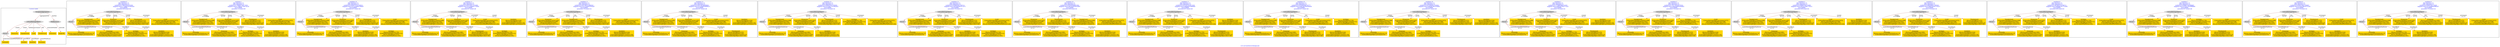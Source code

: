 digraph n0 {
fontcolor="blue"
remincross="true"
label="s13-s-art-institute-of-chicago.xml"
subgraph cluster_0 {
label="1-correct model"
n2[style="filled",color="white",fillcolor="lightgray",label="CulturalHeritageObject1"];
n3[style="filled",color="white",fillcolor="lightgray",label="Person1"];
n4[shape="plaintext",style="filled",fillcolor="gold",label="Dimensions"];
n5[shape="plaintext",style="filled",fillcolor="gold",label="Typeofartwork"];
n6[shape="plaintext",style="filled",fillcolor="gold",label="Credit"];
n7[shape="plaintext",style="filled",fillcolor="gold",label="Titleofartwork"];
n8[shape="plaintext",style="filled",fillcolor="gold",label="Accessionid"];
n9[shape="plaintext",style="filled",fillcolor="gold",label="Nationality"];
n10[shape="plaintext",style="filled",fillcolor="gold",label="birthDate"];
n11[shape="plaintext",style="filled",fillcolor="gold",label="deathDate"];
n12[shape="plaintext",style="filled",fillcolor="gold",label="Artistname"];
n13[style="filled",color="white",fillcolor="lightgray",label="EuropeanaAggregation1"];
n14[style="filled",color="white",fillcolor="lightgray",label="WebResource1"];
n15[shape="plaintext",style="filled",fillcolor="gold",label="ImageURL"];
}
subgraph cluster_1 {
label="candidate 0\nlink coherence:1.0\nnode coherence:1.0\nconfidence:0.766424359101636\nmapping score:0.7138081197005454\ncost:8.99999\n-precision:0.89-recall:0.62"
n17[style="filled",color="white",fillcolor="lightgray",label="CulturalHeritageObject1"];
n18[style="filled",color="white",fillcolor="lightgray",label="Person1"];
n19[shape="plaintext",style="filled",fillcolor="gold",label="Nationality\n[Person,countryAssociatedWithThePerson,1.0]\n[CulturalHeritageObject,provenance,0.0]"];
n20[shape="plaintext",style="filled",fillcolor="gold",label="Typeofartwork\n[CulturalHeritageObject,medium,0.998]\n[Person,nameOfThePerson,0.001]\n[CulturalHeritageObject,title,0.001]\n[CulturalHeritageObject,created,0.0]"];
n21[shape="plaintext",style="filled",fillcolor="gold",label="Dimensions\n[CulturalHeritageObject,extent,0.897]\n[Person,nameOfThePerson,0.099]\n[Person,dateOfDeath,0.003]\n[CulturalHeritageObject,title,0.001]"];
n22[shape="plaintext",style="filled",fillcolor="gold",label="Artistname\n[Person,nameOfThePerson,0.982]\n[CulturalHeritageObject,title,0.011]\n[CulturalHeritageObject,provenance,0.005]\n[CulturalHeritageObject,medium,0.002]"];
n23[shape="plaintext",style="filled",fillcolor="gold",label="birthDate\n[Person,dateOfBirth,0.795]\n[CulturalHeritageObject,created,0.131]\n[Person,dateOfDeath,0.072]\n[Person,nameOfThePerson,0.001]"];
n24[shape="plaintext",style="filled",fillcolor="gold",label="Titleofartwork\n[Person,dateOfBirth,0.372]\n[Person,dateOfDeath,0.292]\n[CulturalHeritageObject,created,0.23]\n[CulturalHeritageObject,title,0.106]"];
n25[shape="plaintext",style="filled",fillcolor="gold",label="Credit\n[CulturalHeritageObject,provenance,0.675]\n[Person,nameOfThePerson,0.298]\n[CulturalHeritageObject,title,0.021]\n[Person,countryAssociatedWithThePerson,0.006]"];
n26[shape="plaintext",style="filled",fillcolor="gold",label="deathDate\n[Person,dateOfDeath,0.554]\n[Person,dateOfBirth,0.302]\n[CulturalHeritageObject,created,0.144]\n[CulturalHeritageObject,provenance,0.0]"];
}
subgraph cluster_2 {
label="candidate 1\nlink coherence:1.0\nnode coherence:1.0\nconfidence:0.7508947246172655\nmapping score:0.7086315748724218\ncost:8.99999\n-precision:1.0-recall:0.69"
n28[style="filled",color="white",fillcolor="lightgray",label="CulturalHeritageObject1"];
n29[style="filled",color="white",fillcolor="lightgray",label="Person1"];
n30[shape="plaintext",style="filled",fillcolor="gold",label="Nationality\n[Person,countryAssociatedWithThePerson,1.0]\n[CulturalHeritageObject,provenance,0.0]"];
n31[shape="plaintext",style="filled",fillcolor="gold",label="Typeofartwork\n[CulturalHeritageObject,medium,0.998]\n[Person,nameOfThePerson,0.001]\n[CulturalHeritageObject,title,0.001]\n[CulturalHeritageObject,created,0.0]"];
n32[shape="plaintext",style="filled",fillcolor="gold",label="Dimensions\n[CulturalHeritageObject,extent,0.897]\n[Person,nameOfThePerson,0.099]\n[Person,dateOfDeath,0.003]\n[CulturalHeritageObject,title,0.001]"];
n33[shape="plaintext",style="filled",fillcolor="gold",label="Artistname\n[Person,nameOfThePerson,0.982]\n[CulturalHeritageObject,title,0.011]\n[CulturalHeritageObject,provenance,0.005]\n[CulturalHeritageObject,medium,0.002]"];
n34[shape="plaintext",style="filled",fillcolor="gold",label="birthDate\n[Person,dateOfBirth,0.795]\n[CulturalHeritageObject,created,0.131]\n[Person,dateOfDeath,0.072]\n[Person,nameOfThePerson,0.001]"];
n35[shape="plaintext",style="filled",fillcolor="gold",label="Titleofartwork\n[Person,dateOfBirth,0.372]\n[Person,dateOfDeath,0.292]\n[CulturalHeritageObject,created,0.23]\n[CulturalHeritageObject,title,0.106]"];
n36[shape="plaintext",style="filled",fillcolor="gold",label="Credit\n[CulturalHeritageObject,provenance,0.675]\n[Person,nameOfThePerson,0.298]\n[CulturalHeritageObject,title,0.021]\n[Person,countryAssociatedWithThePerson,0.006]"];
n37[shape="plaintext",style="filled",fillcolor="gold",label="deathDate\n[Person,dateOfDeath,0.554]\n[Person,dateOfBirth,0.302]\n[CulturalHeritageObject,created,0.144]\n[CulturalHeritageObject,provenance,0.0]"];
}
subgraph cluster_3 {
label="candidate 10\nlink coherence:1.0\nnode coherence:1.0\nconfidence:0.6444752202183819\nmapping score:0.6731584067394607\ncost:8.99999\n-precision:0.67-recall:0.46"
n39[style="filled",color="white",fillcolor="lightgray",label="CulturalHeritageObject1"];
n40[style="filled",color="white",fillcolor="lightgray",label="Person1"];
n41[shape="plaintext",style="filled",fillcolor="gold",label="Nationality\n[Person,countryAssociatedWithThePerson,1.0]\n[CulturalHeritageObject,provenance,0.0]"];
n42[shape="plaintext",style="filled",fillcolor="gold",label="Typeofartwork\n[CulturalHeritageObject,medium,0.998]\n[Person,nameOfThePerson,0.001]\n[CulturalHeritageObject,title,0.001]\n[CulturalHeritageObject,created,0.0]"];
n43[shape="plaintext",style="filled",fillcolor="gold",label="Dimensions\n[CulturalHeritageObject,extent,0.897]\n[Person,nameOfThePerson,0.099]\n[Person,dateOfDeath,0.003]\n[CulturalHeritageObject,title,0.001]"];
n44[shape="plaintext",style="filled",fillcolor="gold",label="Artistname\n[Person,nameOfThePerson,0.982]\n[CulturalHeritageObject,title,0.011]\n[CulturalHeritageObject,provenance,0.005]\n[CulturalHeritageObject,medium,0.002]"];
n45[shape="plaintext",style="filled",fillcolor="gold",label="deathDate\n[Person,dateOfDeath,0.554]\n[Person,dateOfBirth,0.302]\n[CulturalHeritageObject,created,0.144]\n[CulturalHeritageObject,provenance,0.0]"];
n46[shape="plaintext",style="filled",fillcolor="gold",label="Titleofartwork\n[Person,dateOfBirth,0.372]\n[Person,dateOfDeath,0.292]\n[CulturalHeritageObject,created,0.23]\n[CulturalHeritageObject,title,0.106]"];
n47[shape="plaintext",style="filled",fillcolor="gold",label="Credit\n[CulturalHeritageObject,provenance,0.675]\n[Person,nameOfThePerson,0.298]\n[CulturalHeritageObject,title,0.021]\n[Person,countryAssociatedWithThePerson,0.006]"];
n48[shape="plaintext",style="filled",fillcolor="gold",label="birthDate\n[Person,dateOfBirth,0.795]\n[CulturalHeritageObject,created,0.131]\n[Person,dateOfDeath,0.072]\n[Person,nameOfThePerson,0.001]"];
}
subgraph cluster_4 {
label="candidate 11\nlink coherence:1.0\nnode coherence:1.0\nconfidence:0.6425240173155685\nmapping score:0.6725080057718561\ncost:8.99999\n-precision:0.67-recall:0.46"
n50[style="filled",color="white",fillcolor="lightgray",label="CulturalHeritageObject1"];
n51[style="filled",color="white",fillcolor="lightgray",label="Person1"];
n52[shape="plaintext",style="filled",fillcolor="gold",label="Nationality\n[Person,countryAssociatedWithThePerson,1.0]\n[CulturalHeritageObject,provenance,0.0]"];
n53[shape="plaintext",style="filled",fillcolor="gold",label="Typeofartwork\n[CulturalHeritageObject,medium,0.998]\n[Person,nameOfThePerson,0.001]\n[CulturalHeritageObject,title,0.001]\n[CulturalHeritageObject,created,0.0]"];
n54[shape="plaintext",style="filled",fillcolor="gold",label="Dimensions\n[CulturalHeritageObject,extent,0.897]\n[Person,nameOfThePerson,0.099]\n[Person,dateOfDeath,0.003]\n[CulturalHeritageObject,title,0.001]"];
n55[shape="plaintext",style="filled",fillcolor="gold",label="Artistname\n[Person,nameOfThePerson,0.982]\n[CulturalHeritageObject,title,0.011]\n[CulturalHeritageObject,provenance,0.005]\n[CulturalHeritageObject,medium,0.002]"];
n56[shape="plaintext",style="filled",fillcolor="gold",label="Titleofartwork\n[Person,dateOfBirth,0.372]\n[Person,dateOfDeath,0.292]\n[CulturalHeritageObject,created,0.23]\n[CulturalHeritageObject,title,0.106]"];
n57[shape="plaintext",style="filled",fillcolor="gold",label="Credit\n[CulturalHeritageObject,provenance,0.675]\n[Person,nameOfThePerson,0.298]\n[CulturalHeritageObject,title,0.021]\n[Person,countryAssociatedWithThePerson,0.006]"];
n58[shape="plaintext",style="filled",fillcolor="gold",label="deathDate\n[Person,dateOfDeath,0.554]\n[Person,dateOfBirth,0.302]\n[CulturalHeritageObject,created,0.144]\n[CulturalHeritageObject,provenance,0.0]"];
n59[shape="plaintext",style="filled",fillcolor="gold",label="birthDate\n[Person,dateOfBirth,0.795]\n[CulturalHeritageObject,created,0.131]\n[Person,dateOfDeath,0.072]\n[Person,nameOfThePerson,0.001]"];
}
subgraph cluster_5 {
label="candidate 12\nlink coherence:1.0\nnode coherence:1.0\nconfidence:0.6417681523800342\nmapping score:0.6722560507933447\ncost:8.99999\n-precision:0.78-recall:0.54"
n61[style="filled",color="white",fillcolor="lightgray",label="CulturalHeritageObject1"];
n62[style="filled",color="white",fillcolor="lightgray",label="Person1"];
n63[shape="plaintext",style="filled",fillcolor="gold",label="Nationality\n[Person,countryAssociatedWithThePerson,1.0]\n[CulturalHeritageObject,provenance,0.0]"];
n64[shape="plaintext",style="filled",fillcolor="gold",label="Dimensions\n[CulturalHeritageObject,extent,0.897]\n[Person,nameOfThePerson,0.099]\n[Person,dateOfDeath,0.003]\n[CulturalHeritageObject,title,0.001]"];
n65[shape="plaintext",style="filled",fillcolor="gold",label="Artistname\n[Person,nameOfThePerson,0.982]\n[CulturalHeritageObject,title,0.011]\n[CulturalHeritageObject,provenance,0.005]\n[CulturalHeritageObject,medium,0.002]"];
n66[shape="plaintext",style="filled",fillcolor="gold",label="birthDate\n[Person,dateOfBirth,0.795]\n[CulturalHeritageObject,created,0.131]\n[Person,dateOfDeath,0.072]\n[Person,nameOfThePerson,0.001]"];
n67[shape="plaintext",style="filled",fillcolor="gold",label="Typeofartwork\n[CulturalHeritageObject,medium,0.998]\n[Person,nameOfThePerson,0.001]\n[CulturalHeritageObject,title,0.001]\n[CulturalHeritageObject,created,0.0]"];
n68[shape="plaintext",style="filled",fillcolor="gold",label="Titleofartwork\n[Person,dateOfBirth,0.372]\n[Person,dateOfDeath,0.292]\n[CulturalHeritageObject,created,0.23]\n[CulturalHeritageObject,title,0.106]"];
n69[shape="plaintext",style="filled",fillcolor="gold",label="Credit\n[CulturalHeritageObject,provenance,0.675]\n[Person,nameOfThePerson,0.298]\n[CulturalHeritageObject,title,0.021]\n[Person,countryAssociatedWithThePerson,0.006]"];
n70[shape="plaintext",style="filled",fillcolor="gold",label="deathDate\n[Person,dateOfDeath,0.554]\n[Person,dateOfBirth,0.302]\n[CulturalHeritageObject,created,0.144]\n[CulturalHeritageObject,provenance,0.0]"];
}
subgraph cluster_6 {
label="candidate 13\nlink coherence:1.0\nnode coherence:1.0\nconfidence:0.641146788469858\nmapping score:0.6720489294899527\ncost:8.99999\n-precision:0.67-recall:0.46"
n72[style="filled",color="white",fillcolor="lightgray",label="CulturalHeritageObject1"];
n73[style="filled",color="white",fillcolor="lightgray",label="Person1"];
n74[shape="plaintext",style="filled",fillcolor="gold",label="Nationality\n[Person,countryAssociatedWithThePerson,1.0]\n[CulturalHeritageObject,provenance,0.0]"];
n75[shape="plaintext",style="filled",fillcolor="gold",label="Typeofartwork\n[CulturalHeritageObject,medium,0.998]\n[Person,nameOfThePerson,0.001]\n[CulturalHeritageObject,title,0.001]\n[CulturalHeritageObject,created,0.0]"];
n76[shape="plaintext",style="filled",fillcolor="gold",label="Dimensions\n[CulturalHeritageObject,extent,0.897]\n[Person,nameOfThePerson,0.099]\n[Person,dateOfDeath,0.003]\n[CulturalHeritageObject,title,0.001]"];
n77[shape="plaintext",style="filled",fillcolor="gold",label="Artistname\n[Person,nameOfThePerson,0.982]\n[CulturalHeritageObject,title,0.011]\n[CulturalHeritageObject,provenance,0.005]\n[CulturalHeritageObject,medium,0.002]"];
n78[shape="plaintext",style="filled",fillcolor="gold",label="birthDate\n[Person,dateOfBirth,0.795]\n[CulturalHeritageObject,created,0.131]\n[Person,dateOfDeath,0.072]\n[Person,nameOfThePerson,0.001]"];
n79[shape="plaintext",style="filled",fillcolor="gold",label="Credit\n[CulturalHeritageObject,provenance,0.675]\n[Person,nameOfThePerson,0.298]\n[CulturalHeritageObject,title,0.021]\n[Person,countryAssociatedWithThePerson,0.006]"];
n80[shape="plaintext",style="filled",fillcolor="gold",label="deathDate\n[Person,dateOfDeath,0.554]\n[Person,dateOfBirth,0.302]\n[CulturalHeritageObject,created,0.144]\n[CulturalHeritageObject,provenance,0.0]"];
n81[shape="plaintext",style="filled",fillcolor="gold",label="Titleofartwork\n[Person,dateOfBirth,0.372]\n[Person,dateOfDeath,0.292]\n[CulturalHeritageObject,created,0.23]\n[CulturalHeritageObject,title,0.106]"];
}
subgraph cluster_7 {
label="candidate 14\nlink coherence:1.0\nnode coherence:1.0\nconfidence:0.6363432421530959\nmapping score:0.6704477473843653\ncost:8.99999\n-precision:0.78-recall:0.54"
n83[style="filled",color="white",fillcolor="lightgray",label="CulturalHeritageObject1"];
n84[style="filled",color="white",fillcolor="lightgray",label="Person1"];
n85[shape="plaintext",style="filled",fillcolor="gold",label="Nationality\n[Person,countryAssociatedWithThePerson,1.0]\n[CulturalHeritageObject,provenance,0.0]"];
n86[shape="plaintext",style="filled",fillcolor="gold",label="Typeofartwork\n[CulturalHeritageObject,medium,0.998]\n[Person,nameOfThePerson,0.001]\n[CulturalHeritageObject,title,0.001]\n[CulturalHeritageObject,created,0.0]"];
n87[shape="plaintext",style="filled",fillcolor="gold",label="Dimensions\n[CulturalHeritageObject,extent,0.897]\n[Person,nameOfThePerson,0.099]\n[Person,dateOfDeath,0.003]\n[CulturalHeritageObject,title,0.001]"];
n88[shape="plaintext",style="filled",fillcolor="gold",label="Artistname\n[Person,nameOfThePerson,0.982]\n[CulturalHeritageObject,title,0.011]\n[CulturalHeritageObject,provenance,0.005]\n[CulturalHeritageObject,medium,0.002]"];
n89[shape="plaintext",style="filled",fillcolor="gold",label="deathDate\n[Person,dateOfDeath,0.554]\n[Person,dateOfBirth,0.302]\n[CulturalHeritageObject,created,0.144]\n[CulturalHeritageObject,provenance,0.0]"];
n90[shape="plaintext",style="filled",fillcolor="gold",label="Titleofartwork\n[Person,dateOfBirth,0.372]\n[Person,dateOfDeath,0.292]\n[CulturalHeritageObject,created,0.23]\n[CulturalHeritageObject,title,0.106]"];
n91[shape="plaintext",style="filled",fillcolor="gold",label="birthDate\n[Person,dateOfBirth,0.795]\n[CulturalHeritageObject,created,0.131]\n[Person,dateOfDeath,0.072]\n[Person,nameOfThePerson,0.001]"];
n92[shape="plaintext",style="filled",fillcolor="gold",label="Credit\n[CulturalHeritageObject,provenance,0.675]\n[Person,nameOfThePerson,0.298]\n[CulturalHeritageObject,title,0.021]\n[Person,countryAssociatedWithThePerson,0.006]"];
}
subgraph cluster_8 {
label="candidate 15\nlink coherence:1.0\nnode coherence:1.0\nconfidence:0.6289455857340114\nmapping score:0.6679818619113371\ncost:8.99999\n-precision:0.78-recall:0.54"
n94[style="filled",color="white",fillcolor="lightgray",label="CulturalHeritageObject1"];
n95[style="filled",color="white",fillcolor="lightgray",label="Person1"];
n96[shape="plaintext",style="filled",fillcolor="gold",label="Nationality\n[Person,countryAssociatedWithThePerson,1.0]\n[CulturalHeritageObject,provenance,0.0]"];
n97[shape="plaintext",style="filled",fillcolor="gold",label="Typeofartwork\n[CulturalHeritageObject,medium,0.998]\n[Person,nameOfThePerson,0.001]\n[CulturalHeritageObject,title,0.001]\n[CulturalHeritageObject,created,0.0]"];
n98[shape="plaintext",style="filled",fillcolor="gold",label="Dimensions\n[CulturalHeritageObject,extent,0.897]\n[Person,nameOfThePerson,0.099]\n[Person,dateOfDeath,0.003]\n[CulturalHeritageObject,title,0.001]"];
n99[shape="plaintext",style="filled",fillcolor="gold",label="Artistname\n[Person,nameOfThePerson,0.982]\n[CulturalHeritageObject,title,0.011]\n[CulturalHeritageObject,provenance,0.005]\n[CulturalHeritageObject,medium,0.002]"];
n100[shape="plaintext",style="filled",fillcolor="gold",label="deathDate\n[Person,dateOfDeath,0.554]\n[Person,dateOfBirth,0.302]\n[CulturalHeritageObject,created,0.144]\n[CulturalHeritageObject,provenance,0.0]"];
n101[shape="plaintext",style="filled",fillcolor="gold",label="Titleofartwork\n[Person,dateOfBirth,0.372]\n[Person,dateOfDeath,0.292]\n[CulturalHeritageObject,created,0.23]\n[CulturalHeritageObject,title,0.106]"];
n102[shape="plaintext",style="filled",fillcolor="gold",label="Credit\n[CulturalHeritageObject,provenance,0.675]\n[Person,nameOfThePerson,0.298]\n[CulturalHeritageObject,title,0.021]\n[Person,countryAssociatedWithThePerson,0.006]"];
n103[shape="plaintext",style="filled",fillcolor="gold",label="birthDate\n[Person,dateOfBirth,0.795]\n[CulturalHeritageObject,created,0.131]\n[Person,dateOfDeath,0.072]\n[Person,nameOfThePerson,0.001]"];
}
subgraph cluster_9 {
label="candidate 16\nlink coherence:1.0\nnode coherence:1.0\nconfidence:0.6261633069652991\nmapping score:0.6670544356550997\ncost:8.99999\n-precision:0.89-recall:0.62"
n105[style="filled",color="white",fillcolor="lightgray",label="CulturalHeritageObject1"];
n106[style="filled",color="white",fillcolor="lightgray",label="Person1"];
n107[shape="plaintext",style="filled",fillcolor="gold",label="Nationality\n[Person,countryAssociatedWithThePerson,1.0]\n[CulturalHeritageObject,provenance,0.0]"];
n108[shape="plaintext",style="filled",fillcolor="gold",label="Dimensions\n[CulturalHeritageObject,extent,0.897]\n[Person,nameOfThePerson,0.099]\n[Person,dateOfDeath,0.003]\n[CulturalHeritageObject,title,0.001]"];
n109[shape="plaintext",style="filled",fillcolor="gold",label="Artistname\n[Person,nameOfThePerson,0.982]\n[CulturalHeritageObject,title,0.011]\n[CulturalHeritageObject,provenance,0.005]\n[CulturalHeritageObject,medium,0.002]"];
n110[shape="plaintext",style="filled",fillcolor="gold",label="birthDate\n[Person,dateOfBirth,0.795]\n[CulturalHeritageObject,created,0.131]\n[Person,dateOfDeath,0.072]\n[Person,nameOfThePerson,0.001]"];
n111[shape="plaintext",style="filled",fillcolor="gold",label="Titleofartwork\n[Person,dateOfBirth,0.372]\n[Person,dateOfDeath,0.292]\n[CulturalHeritageObject,created,0.23]\n[CulturalHeritageObject,title,0.106]"];
n112[shape="plaintext",style="filled",fillcolor="gold",label="Typeofartwork\n[CulturalHeritageObject,medium,0.998]\n[Person,nameOfThePerson,0.001]\n[CulturalHeritageObject,title,0.001]\n[CulturalHeritageObject,created,0.0]"];
n113[shape="plaintext",style="filled",fillcolor="gold",label="Credit\n[CulturalHeritageObject,provenance,0.675]\n[Person,nameOfThePerson,0.298]\n[CulturalHeritageObject,title,0.021]\n[Person,countryAssociatedWithThePerson,0.006]"];
n114[shape="plaintext",style="filled",fillcolor="gold",label="deathDate\n[Person,dateOfDeath,0.554]\n[Person,dateOfBirth,0.302]\n[CulturalHeritageObject,created,0.144]\n[CulturalHeritageObject,provenance,0.0]"];
}
subgraph cluster_10 {
label="candidate 17\nlink coherence:1.0\nnode coherence:1.0\nconfidence:0.6231927610072429\nmapping score:0.666064253669081\ncost:8.99999\n-precision:0.67-recall:0.46"
n116[style="filled",color="white",fillcolor="lightgray",label="CulturalHeritageObject1"];
n117[style="filled",color="white",fillcolor="lightgray",label="Person1"];
n118[shape="plaintext",style="filled",fillcolor="gold",label="Nationality\n[Person,countryAssociatedWithThePerson,1.0]\n[CulturalHeritageObject,provenance,0.0]"];
n119[shape="plaintext",style="filled",fillcolor="gold",label="Typeofartwork\n[CulturalHeritageObject,medium,0.998]\n[Person,nameOfThePerson,0.001]\n[CulturalHeritageObject,title,0.001]\n[CulturalHeritageObject,created,0.0]"];
n120[shape="plaintext",style="filled",fillcolor="gold",label="Dimensions\n[CulturalHeritageObject,extent,0.897]\n[Person,nameOfThePerson,0.099]\n[Person,dateOfDeath,0.003]\n[CulturalHeritageObject,title,0.001]"];
n121[shape="plaintext",style="filled",fillcolor="gold",label="Artistname\n[Person,nameOfThePerson,0.982]\n[CulturalHeritageObject,title,0.011]\n[CulturalHeritageObject,provenance,0.005]\n[CulturalHeritageObject,medium,0.002]"];
n122[shape="plaintext",style="filled",fillcolor="gold",label="birthDate\n[Person,dateOfBirth,0.795]\n[CulturalHeritageObject,created,0.131]\n[Person,dateOfDeath,0.072]\n[Person,nameOfThePerson,0.001]"];
n123[shape="plaintext",style="filled",fillcolor="gold",label="Credit\n[CulturalHeritageObject,provenance,0.675]\n[Person,nameOfThePerson,0.298]\n[CulturalHeritageObject,title,0.021]\n[Person,countryAssociatedWithThePerson,0.006]"];
n124[shape="plaintext",style="filled",fillcolor="gold",label="deathDate\n[Person,dateOfDeath,0.554]\n[Person,dateOfBirth,0.302]\n[CulturalHeritageObject,created,0.144]\n[CulturalHeritageObject,provenance,0.0]"];
n125[shape="plaintext",style="filled",fillcolor="gold",label="Titleofartwork\n[Person,dateOfBirth,0.372]\n[Person,dateOfDeath,0.292]\n[CulturalHeritageObject,created,0.23]\n[CulturalHeritageObject,title,0.106]"];
}
subgraph cluster_11 {
label="candidate 18\nlink coherence:1.0\nnode coherence:1.0\nconfidence:0.6193405080754777\nmapping score:0.6647801693584926\ncost:8.99999\n-precision:0.67-recall:0.46"
n127[style="filled",color="white",fillcolor="lightgray",label="CulturalHeritageObject1"];
n128[style="filled",color="white",fillcolor="lightgray",label="Person1"];
n129[shape="plaintext",style="filled",fillcolor="gold",label="Nationality\n[Person,countryAssociatedWithThePerson,1.0]\n[CulturalHeritageObject,provenance,0.0]"];
n130[shape="plaintext",style="filled",fillcolor="gold",label="Typeofartwork\n[CulturalHeritageObject,medium,0.998]\n[Person,nameOfThePerson,0.001]\n[CulturalHeritageObject,title,0.001]\n[CulturalHeritageObject,created,0.0]"];
n131[shape="plaintext",style="filled",fillcolor="gold",label="Dimensions\n[CulturalHeritageObject,extent,0.897]\n[Person,nameOfThePerson,0.099]\n[Person,dateOfDeath,0.003]\n[CulturalHeritageObject,title,0.001]"];
n132[shape="plaintext",style="filled",fillcolor="gold",label="Artistname\n[Person,nameOfThePerson,0.982]\n[CulturalHeritageObject,title,0.011]\n[CulturalHeritageObject,provenance,0.005]\n[CulturalHeritageObject,medium,0.002]"];
n133[shape="plaintext",style="filled",fillcolor="gold",label="Titleofartwork\n[Person,dateOfBirth,0.372]\n[Person,dateOfDeath,0.292]\n[CulturalHeritageObject,created,0.23]\n[CulturalHeritageObject,title,0.106]"];
n134[shape="plaintext",style="filled",fillcolor="gold",label="Credit\n[CulturalHeritageObject,provenance,0.675]\n[Person,nameOfThePerson,0.298]\n[CulturalHeritageObject,title,0.021]\n[Person,countryAssociatedWithThePerson,0.006]"];
n135[shape="plaintext",style="filled",fillcolor="gold",label="birthDate\n[Person,dateOfBirth,0.795]\n[CulturalHeritageObject,created,0.131]\n[Person,dateOfDeath,0.072]\n[Person,nameOfThePerson,0.001]"];
n136[shape="plaintext",style="filled",fillcolor="gold",label="deathDate\n[Person,dateOfDeath,0.554]\n[Person,dateOfBirth,0.302]\n[CulturalHeritageObject,created,0.144]\n[CulturalHeritageObject,provenance,0.0]"];
}
subgraph cluster_12 {
label="candidate 19\nlink coherence:1.0\nnode coherence:1.0\nconfidence:0.6153844813750404\nmapping score:0.6634614937916802\ncost:8.99999\n-precision:0.67-recall:0.46"
n138[style="filled",color="white",fillcolor="lightgray",label="CulturalHeritageObject1"];
n139[style="filled",color="white",fillcolor="lightgray",label="Person1"];
n140[shape="plaintext",style="filled",fillcolor="gold",label="Nationality\n[Person,countryAssociatedWithThePerson,1.0]\n[CulturalHeritageObject,provenance,0.0]"];
n141[shape="plaintext",style="filled",fillcolor="gold",label="Typeofartwork\n[CulturalHeritageObject,medium,0.998]\n[Person,nameOfThePerson,0.001]\n[CulturalHeritageObject,title,0.001]\n[CulturalHeritageObject,created,0.0]"];
n142[shape="plaintext",style="filled",fillcolor="gold",label="Dimensions\n[CulturalHeritageObject,extent,0.897]\n[Person,nameOfThePerson,0.099]\n[Person,dateOfDeath,0.003]\n[CulturalHeritageObject,title,0.001]"];
n143[shape="plaintext",style="filled",fillcolor="gold",label="Artistname\n[Person,nameOfThePerson,0.982]\n[CulturalHeritageObject,title,0.011]\n[CulturalHeritageObject,provenance,0.005]\n[CulturalHeritageObject,medium,0.002]"];
n144[shape="plaintext",style="filled",fillcolor="gold",label="birthDate\n[Person,dateOfBirth,0.795]\n[CulturalHeritageObject,created,0.131]\n[Person,dateOfDeath,0.072]\n[Person,nameOfThePerson,0.001]"];
n145[shape="plaintext",style="filled",fillcolor="gold",label="Credit\n[CulturalHeritageObject,provenance,0.675]\n[Person,nameOfThePerson,0.298]\n[CulturalHeritageObject,title,0.021]\n[Person,countryAssociatedWithThePerson,0.006]"];
n146[shape="plaintext",style="filled",fillcolor="gold",label="Titleofartwork\n[Person,dateOfBirth,0.372]\n[Person,dateOfDeath,0.292]\n[CulturalHeritageObject,created,0.23]\n[CulturalHeritageObject,title,0.106]"];
n147[shape="plaintext",style="filled",fillcolor="gold",label="deathDate\n[Person,dateOfDeath,0.554]\n[Person,dateOfBirth,0.302]\n[CulturalHeritageObject,created,0.144]\n[CulturalHeritageObject,provenance,0.0]"];
}
subgraph cluster_13 {
label="candidate 2\nlink coherence:1.0\nnode coherence:1.0\nconfidence:0.7229802964314359\nmapping score:0.6993267654771453\ncost:8.99999\n-precision:0.78-recall:0.54"
n149[style="filled",color="white",fillcolor="lightgray",label="CulturalHeritageObject1"];
n150[style="filled",color="white",fillcolor="lightgray",label="Person1"];
n151[shape="plaintext",style="filled",fillcolor="gold",label="Nationality\n[Person,countryAssociatedWithThePerson,1.0]\n[CulturalHeritageObject,provenance,0.0]"];
n152[shape="plaintext",style="filled",fillcolor="gold",label="Typeofartwork\n[CulturalHeritageObject,medium,0.998]\n[Person,nameOfThePerson,0.001]\n[CulturalHeritageObject,title,0.001]\n[CulturalHeritageObject,created,0.0]"];
n153[shape="plaintext",style="filled",fillcolor="gold",label="Dimensions\n[CulturalHeritageObject,extent,0.897]\n[Person,nameOfThePerson,0.099]\n[Person,dateOfDeath,0.003]\n[CulturalHeritageObject,title,0.001]"];
n154[shape="plaintext",style="filled",fillcolor="gold",label="Artistname\n[Person,nameOfThePerson,0.982]\n[CulturalHeritageObject,title,0.011]\n[CulturalHeritageObject,provenance,0.005]\n[CulturalHeritageObject,medium,0.002]"];
n155[shape="plaintext",style="filled",fillcolor="gold",label="birthDate\n[Person,dateOfBirth,0.795]\n[CulturalHeritageObject,created,0.131]\n[Person,dateOfDeath,0.072]\n[Person,nameOfThePerson,0.001]"];
n156[shape="plaintext",style="filled",fillcolor="gold",label="Credit\n[CulturalHeritageObject,provenance,0.675]\n[Person,nameOfThePerson,0.298]\n[CulturalHeritageObject,title,0.021]\n[Person,countryAssociatedWithThePerson,0.006]"];
n157[shape="plaintext",style="filled",fillcolor="gold",label="deathDate\n[Person,dateOfDeath,0.554]\n[Person,dateOfBirth,0.302]\n[CulturalHeritageObject,created,0.144]\n[CulturalHeritageObject,provenance,0.0]"];
n158[shape="plaintext",style="filled",fillcolor="gold",label="Titleofartwork\n[Person,dateOfBirth,0.372]\n[Person,dateOfDeath,0.292]\n[CulturalHeritageObject,created,0.23]\n[CulturalHeritageObject,title,0.106]"];
}
subgraph cluster_14 {
label="candidate 3\nlink coherence:1.0\nnode coherence:1.0\nconfidence:0.7011740160370555\nmapping score:0.6920580053456852\ncost:8.99999\n-precision:0.78-recall:0.54"
n160[style="filled",color="white",fillcolor="lightgray",label="CulturalHeritageObject1"];
n161[style="filled",color="white",fillcolor="lightgray",label="Person1"];
n162[shape="plaintext",style="filled",fillcolor="gold",label="Nationality\n[Person,countryAssociatedWithThePerson,1.0]\n[CulturalHeritageObject,provenance,0.0]"];
n163[shape="plaintext",style="filled",fillcolor="gold",label="Typeofartwork\n[CulturalHeritageObject,medium,0.998]\n[Person,nameOfThePerson,0.001]\n[CulturalHeritageObject,title,0.001]\n[CulturalHeritageObject,created,0.0]"];
n164[shape="plaintext",style="filled",fillcolor="gold",label="Dimensions\n[CulturalHeritageObject,extent,0.897]\n[Person,nameOfThePerson,0.099]\n[Person,dateOfDeath,0.003]\n[CulturalHeritageObject,title,0.001]"];
n165[shape="plaintext",style="filled",fillcolor="gold",label="Artistname\n[Person,nameOfThePerson,0.982]\n[CulturalHeritageObject,title,0.011]\n[CulturalHeritageObject,provenance,0.005]\n[CulturalHeritageObject,medium,0.002]"];
n166[shape="plaintext",style="filled",fillcolor="gold",label="Titleofartwork\n[Person,dateOfBirth,0.372]\n[Person,dateOfDeath,0.292]\n[CulturalHeritageObject,created,0.23]\n[CulturalHeritageObject,title,0.106]"];
n167[shape="plaintext",style="filled",fillcolor="gold",label="birthDate\n[Person,dateOfBirth,0.795]\n[CulturalHeritageObject,created,0.131]\n[Person,dateOfDeath,0.072]\n[Person,nameOfThePerson,0.001]"];
n168[shape="plaintext",style="filled",fillcolor="gold",label="Credit\n[CulturalHeritageObject,provenance,0.675]\n[Person,nameOfThePerson,0.298]\n[CulturalHeritageObject,title,0.021]\n[Person,countryAssociatedWithThePerson,0.006]"];
n169[shape="plaintext",style="filled",fillcolor="gold",label="deathDate\n[Person,dateOfDeath,0.554]\n[Person,dateOfBirth,0.302]\n[CulturalHeritageObject,created,0.144]\n[CulturalHeritageObject,provenance,0.0]"];
}
subgraph cluster_15 {
label="candidate 4\nlink coherence:1.0\nnode coherence:1.0\nconfidence:0.699642382314863\nmapping score:0.6915474607716211\ncost:8.99999\n-precision:0.89-recall:0.62"
n171[style="filled",color="white",fillcolor="lightgray",label="CulturalHeritageObject1"];
n172[style="filled",color="white",fillcolor="lightgray",label="Person1"];
n173[shape="plaintext",style="filled",fillcolor="gold",label="Nationality\n[Person,countryAssociatedWithThePerson,1.0]\n[CulturalHeritageObject,provenance,0.0]"];
n174[shape="plaintext",style="filled",fillcolor="gold",label="Typeofartwork\n[CulturalHeritageObject,medium,0.998]\n[Person,nameOfThePerson,0.001]\n[CulturalHeritageObject,title,0.001]\n[CulturalHeritageObject,created,0.0]"];
n175[shape="plaintext",style="filled",fillcolor="gold",label="Dimensions\n[CulturalHeritageObject,extent,0.897]\n[Person,nameOfThePerson,0.099]\n[Person,dateOfDeath,0.003]\n[CulturalHeritageObject,title,0.001]"];
n176[shape="plaintext",style="filled",fillcolor="gold",label="Artistname\n[Person,nameOfThePerson,0.982]\n[CulturalHeritageObject,title,0.011]\n[CulturalHeritageObject,provenance,0.005]\n[CulturalHeritageObject,medium,0.002]"];
n177[shape="plaintext",style="filled",fillcolor="gold",label="birthDate\n[Person,dateOfBirth,0.795]\n[CulturalHeritageObject,created,0.131]\n[Person,dateOfDeath,0.072]\n[Person,nameOfThePerson,0.001]"];
n178[shape="plaintext",style="filled",fillcolor="gold",label="Titleofartwork\n[Person,dateOfBirth,0.372]\n[Person,dateOfDeath,0.292]\n[CulturalHeritageObject,created,0.23]\n[CulturalHeritageObject,title,0.106]"];
n179[shape="plaintext",style="filled",fillcolor="gold",label="Credit\n[CulturalHeritageObject,provenance,0.675]\n[Person,nameOfThePerson,0.298]\n[CulturalHeritageObject,title,0.021]\n[Person,countryAssociatedWithThePerson,0.006]"];
n180[shape="plaintext",style="filled",fillcolor="gold",label="deathDate\n[Person,dateOfDeath,0.554]\n[Person,dateOfBirth,0.302]\n[CulturalHeritageObject,created,0.144]\n[CulturalHeritageObject,provenance,0.0]"];
}
subgraph cluster_16 {
label="candidate 5\nlink coherence:1.0\nnode coherence:1.0\nconfidence:0.6845908511400581\nmapping score:0.6865302837133527\ncost:8.99999\n-precision:0.78-recall:0.54"
n182[style="filled",color="white",fillcolor="lightgray",label="CulturalHeritageObject1"];
n183[style="filled",color="white",fillcolor="lightgray",label="Person1"];
n184[shape="plaintext",style="filled",fillcolor="gold",label="Nationality\n[Person,countryAssociatedWithThePerson,1.0]\n[CulturalHeritageObject,provenance,0.0]"];
n185[shape="plaintext",style="filled",fillcolor="gold",label="Typeofartwork\n[CulturalHeritageObject,medium,0.998]\n[Person,nameOfThePerson,0.001]\n[CulturalHeritageObject,title,0.001]\n[CulturalHeritageObject,created,0.0]"];
n186[shape="plaintext",style="filled",fillcolor="gold",label="Dimensions\n[CulturalHeritageObject,extent,0.897]\n[Person,nameOfThePerson,0.099]\n[Person,dateOfDeath,0.003]\n[CulturalHeritageObject,title,0.001]"];
n187[shape="plaintext",style="filled",fillcolor="gold",label="Artistname\n[Person,nameOfThePerson,0.982]\n[CulturalHeritageObject,title,0.011]\n[CulturalHeritageObject,provenance,0.005]\n[CulturalHeritageObject,medium,0.002]"];
n188[shape="plaintext",style="filled",fillcolor="gold",label="birthDate\n[Person,dateOfBirth,0.795]\n[CulturalHeritageObject,created,0.131]\n[Person,dateOfDeath,0.072]\n[Person,nameOfThePerson,0.001]"];
n189[shape="plaintext",style="filled",fillcolor="gold",label="Credit\n[CulturalHeritageObject,provenance,0.675]\n[Person,nameOfThePerson,0.298]\n[CulturalHeritageObject,title,0.021]\n[Person,countryAssociatedWithThePerson,0.006]"];
n190[shape="plaintext",style="filled",fillcolor="gold",label="Titleofartwork\n[Person,dateOfBirth,0.372]\n[Person,dateOfDeath,0.292]\n[CulturalHeritageObject,created,0.23]\n[CulturalHeritageObject,title,0.106]"];
n191[shape="plaintext",style="filled",fillcolor="gold",label="deathDate\n[Person,dateOfDeath,0.554]\n[Person,dateOfBirth,0.302]\n[CulturalHeritageObject,created,0.144]\n[CulturalHeritageObject,provenance,0.0]"];
}
subgraph cluster_17 {
label="candidate 6\nlink coherence:1.0\nnode coherence:1.0\nconfidence:0.6678823753168712\nmapping score:0.6809607917722905\ncost:8.99999\n-precision:0.89-recall:0.62"
n193[style="filled",color="white",fillcolor="lightgray",label="CulturalHeritageObject1"];
n194[style="filled",color="white",fillcolor="lightgray",label="Person1"];
n195[shape="plaintext",style="filled",fillcolor="gold",label="Nationality\n[Person,countryAssociatedWithThePerson,1.0]\n[CulturalHeritageObject,provenance,0.0]"];
n196[shape="plaintext",style="filled",fillcolor="gold",label="Typeofartwork\n[CulturalHeritageObject,medium,0.998]\n[Person,nameOfThePerson,0.001]\n[CulturalHeritageObject,title,0.001]\n[CulturalHeritageObject,created,0.0]"];
n197[shape="plaintext",style="filled",fillcolor="gold",label="Dimensions\n[CulturalHeritageObject,extent,0.897]\n[Person,nameOfThePerson,0.099]\n[Person,dateOfDeath,0.003]\n[CulturalHeritageObject,title,0.001]"];
n198[shape="plaintext",style="filled",fillcolor="gold",label="Artistname\n[Person,nameOfThePerson,0.982]\n[CulturalHeritageObject,title,0.011]\n[CulturalHeritageObject,provenance,0.005]\n[CulturalHeritageObject,medium,0.002]"];
n199[shape="plaintext",style="filled",fillcolor="gold",label="Titleofartwork\n[Person,dateOfBirth,0.372]\n[Person,dateOfDeath,0.292]\n[CulturalHeritageObject,created,0.23]\n[CulturalHeritageObject,title,0.106]"];
n200[shape="plaintext",style="filled",fillcolor="gold",label="birthDate\n[Person,dateOfBirth,0.795]\n[CulturalHeritageObject,created,0.131]\n[Person,dateOfDeath,0.072]\n[Person,nameOfThePerson,0.001]"];
n201[shape="plaintext",style="filled",fillcolor="gold",label="Credit\n[CulturalHeritageObject,provenance,0.675]\n[Person,nameOfThePerson,0.298]\n[CulturalHeritageObject,title,0.021]\n[Person,countryAssociatedWithThePerson,0.006]"];
n202[shape="plaintext",style="filled",fillcolor="gold",label="deathDate\n[Person,dateOfDeath,0.554]\n[Person,dateOfBirth,0.302]\n[CulturalHeritageObject,created,0.144]\n[CulturalHeritageObject,provenance,0.0]"];
}
subgraph cluster_18 {
label="candidate 7\nlink coherence:1.0\nnode coherence:1.0\nconfidence:0.6596811562696687\nmapping score:0.6782270520898895\ncost:8.99999\n-precision:0.67-recall:0.46"
n204[style="filled",color="white",fillcolor="lightgray",label="CulturalHeritageObject1"];
n205[style="filled",color="white",fillcolor="lightgray",label="Person1"];
n206[shape="plaintext",style="filled",fillcolor="gold",label="Nationality\n[Person,countryAssociatedWithThePerson,1.0]\n[CulturalHeritageObject,provenance,0.0]"];
n207[shape="plaintext",style="filled",fillcolor="gold",label="Typeofartwork\n[CulturalHeritageObject,medium,0.998]\n[Person,nameOfThePerson,0.001]\n[CulturalHeritageObject,title,0.001]\n[CulturalHeritageObject,created,0.0]"];
n208[shape="plaintext",style="filled",fillcolor="gold",label="Dimensions\n[CulturalHeritageObject,extent,0.897]\n[Person,nameOfThePerson,0.099]\n[Person,dateOfDeath,0.003]\n[CulturalHeritageObject,title,0.001]"];
n209[shape="plaintext",style="filled",fillcolor="gold",label="Artistname\n[Person,nameOfThePerson,0.982]\n[CulturalHeritageObject,title,0.011]\n[CulturalHeritageObject,provenance,0.005]\n[CulturalHeritageObject,medium,0.002]"];
n210[shape="plaintext",style="filled",fillcolor="gold",label="deathDate\n[Person,dateOfDeath,0.554]\n[Person,dateOfBirth,0.302]\n[CulturalHeritageObject,created,0.144]\n[CulturalHeritageObject,provenance,0.0]"];
n211[shape="plaintext",style="filled",fillcolor="gold",label="birthDate\n[Person,dateOfBirth,0.795]\n[CulturalHeritageObject,created,0.131]\n[Person,dateOfDeath,0.072]\n[Person,nameOfThePerson,0.001]"];
n212[shape="plaintext",style="filled",fillcolor="gold",label="Credit\n[CulturalHeritageObject,provenance,0.675]\n[Person,nameOfThePerson,0.298]\n[CulturalHeritageObject,title,0.021]\n[Person,countryAssociatedWithThePerson,0.006]"];
n213[shape="plaintext",style="filled",fillcolor="gold",label="Titleofartwork\n[Person,dateOfBirth,0.372]\n[Person,dateOfDeath,0.292]\n[CulturalHeritageObject,created,0.23]\n[CulturalHeritageObject,title,0.106]"];
}
subgraph cluster_19 {
label="candidate 8\nlink coherence:1.0\nnode coherence:1.0\nconfidence:0.6544124057346667\nmapping score:0.6764708019115556\ncost:8.99999\n-precision:0.78-recall:0.54"
n215[style="filled",color="white",fillcolor="lightgray",label="CulturalHeritageObject1"];
n216[style="filled",color="white",fillcolor="lightgray",label="Person1"];
n217[shape="plaintext",style="filled",fillcolor="gold",label="Nationality\n[Person,countryAssociatedWithThePerson,1.0]\n[CulturalHeritageObject,provenance,0.0]"];
n218[shape="plaintext",style="filled",fillcolor="gold",label="Typeofartwork\n[CulturalHeritageObject,medium,0.998]\n[Person,nameOfThePerson,0.001]\n[CulturalHeritageObject,title,0.001]\n[CulturalHeritageObject,created,0.0]"];
n219[shape="plaintext",style="filled",fillcolor="gold",label="Artistname\n[Person,nameOfThePerson,0.982]\n[CulturalHeritageObject,title,0.011]\n[CulturalHeritageObject,provenance,0.005]\n[CulturalHeritageObject,medium,0.002]"];
n220[shape="plaintext",style="filled",fillcolor="gold",label="birthDate\n[Person,dateOfBirth,0.795]\n[CulturalHeritageObject,created,0.131]\n[Person,dateOfDeath,0.072]\n[Person,nameOfThePerson,0.001]"];
n221[shape="plaintext",style="filled",fillcolor="gold",label="Dimensions\n[CulturalHeritageObject,extent,0.897]\n[Person,nameOfThePerson,0.099]\n[Person,dateOfDeath,0.003]\n[CulturalHeritageObject,title,0.001]"];
n222[shape="plaintext",style="filled",fillcolor="gold",label="Titleofartwork\n[Person,dateOfBirth,0.372]\n[Person,dateOfDeath,0.292]\n[CulturalHeritageObject,created,0.23]\n[CulturalHeritageObject,title,0.106]"];
n223[shape="plaintext",style="filled",fillcolor="gold",label="Credit\n[CulturalHeritageObject,provenance,0.675]\n[Person,nameOfThePerson,0.298]\n[CulturalHeritageObject,title,0.021]\n[Person,countryAssociatedWithThePerson,0.006]"];
n224[shape="plaintext",style="filled",fillcolor="gold",label="deathDate\n[Person,dateOfDeath,0.554]\n[Person,dateOfBirth,0.302]\n[CulturalHeritageObject,created,0.144]\n[CulturalHeritageObject,provenance,0.0]"];
}
subgraph cluster_20 {
label="candidate 9\nlink coherence:1.0\nnode coherence:1.0\nconfidence:0.64507592119585\nmapping score:0.6733586403986167\ncost:8.99999\n-precision:0.78-recall:0.54"
n226[style="filled",color="white",fillcolor="lightgray",label="CulturalHeritageObject1"];
n227[style="filled",color="white",fillcolor="lightgray",label="Person1"];
n228[shape="plaintext",style="filled",fillcolor="gold",label="Nationality\n[Person,countryAssociatedWithThePerson,1.0]\n[CulturalHeritageObject,provenance,0.0]"];
n229[shape="plaintext",style="filled",fillcolor="gold",label="Typeofartwork\n[CulturalHeritageObject,medium,0.998]\n[Person,nameOfThePerson,0.001]\n[CulturalHeritageObject,title,0.001]\n[CulturalHeritageObject,created,0.0]"];
n230[shape="plaintext",style="filled",fillcolor="gold",label="Dimensions\n[CulturalHeritageObject,extent,0.897]\n[Person,nameOfThePerson,0.099]\n[Person,dateOfDeath,0.003]\n[CulturalHeritageObject,title,0.001]"];
n231[shape="plaintext",style="filled",fillcolor="gold",label="birthDate\n[Person,dateOfBirth,0.795]\n[CulturalHeritageObject,created,0.131]\n[Person,dateOfDeath,0.072]\n[Person,nameOfThePerson,0.001]"];
n232[shape="plaintext",style="filled",fillcolor="gold",label="Artistname\n[Person,nameOfThePerson,0.982]\n[CulturalHeritageObject,title,0.011]\n[CulturalHeritageObject,provenance,0.005]\n[CulturalHeritageObject,medium,0.002]"];
n233[shape="plaintext",style="filled",fillcolor="gold",label="Titleofartwork\n[Person,dateOfBirth,0.372]\n[Person,dateOfDeath,0.292]\n[CulturalHeritageObject,created,0.23]\n[CulturalHeritageObject,title,0.106]"];
n234[shape="plaintext",style="filled",fillcolor="gold",label="Credit\n[CulturalHeritageObject,provenance,0.675]\n[Person,nameOfThePerson,0.298]\n[CulturalHeritageObject,title,0.021]\n[Person,countryAssociatedWithThePerson,0.006]"];
n235[shape="plaintext",style="filled",fillcolor="gold",label="deathDate\n[Person,dateOfDeath,0.554]\n[Person,dateOfBirth,0.302]\n[CulturalHeritageObject,created,0.144]\n[CulturalHeritageObject,provenance,0.0]"];
}
n2 -> n3[color="brown",fontcolor="black",label="creator"]
n2 -> n4[color="brown",fontcolor="black",label="extent"]
n2 -> n5[color="brown",fontcolor="black",label="medium"]
n2 -> n6[color="brown",fontcolor="black",label="provenance"]
n2 -> n7[color="brown",fontcolor="black",label="title"]
n2 -> n8[color="brown",fontcolor="black",label="accessionNumber"]
n3 -> n9[color="brown",fontcolor="black",label="countryAssociatedWithThePerson"]
n3 -> n10[color="brown",fontcolor="black",label="dateOfBirth"]
n3 -> n11[color="brown",fontcolor="black",label="dateOfDeath"]
n3 -> n12[color="brown",fontcolor="black",label="nameOfThePerson"]
n13 -> n2[color="brown",fontcolor="black",label="aggregatedCHO"]
n13 -> n14[color="brown",fontcolor="black",label="hasView"]
n14 -> n15[color="brown",fontcolor="black",label="classLink"]
n17 -> n18[color="brown",fontcolor="black",label="creator\nw=0.99999"]
n18 -> n19[color="brown",fontcolor="black",label="countryAssociatedWithThePerson\nw=1.0"]
n17 -> n20[color="brown",fontcolor="black",label="medium\nw=1.0"]
n17 -> n21[color="brown",fontcolor="black",label="extent\nw=1.0"]
n18 -> n22[color="brown",fontcolor="black",label="nameOfThePerson\nw=1.0"]
n18 -> n23[color="brown",fontcolor="black",label="dateOfBirth\nw=1.0"]
n17 -> n24[color="brown",fontcolor="black",label="created\nw=1.0"]
n17 -> n25[color="brown",fontcolor="black",label="provenance\nw=1.0"]
n18 -> n26[color="brown",fontcolor="black",label="dateOfDeath\nw=1.0"]
n28 -> n29[color="brown",fontcolor="black",label="creator\nw=0.99999"]
n29 -> n30[color="brown",fontcolor="black",label="countryAssociatedWithThePerson\nw=1.0"]
n28 -> n31[color="brown",fontcolor="black",label="medium\nw=1.0"]
n28 -> n32[color="brown",fontcolor="black",label="extent\nw=1.0"]
n29 -> n33[color="brown",fontcolor="black",label="nameOfThePerson\nw=1.0"]
n29 -> n34[color="brown",fontcolor="black",label="dateOfBirth\nw=1.0"]
n28 -> n35[color="brown",fontcolor="black",label="title\nw=1.0"]
n28 -> n36[color="brown",fontcolor="black",label="provenance\nw=1.0"]
n29 -> n37[color="brown",fontcolor="black",label="dateOfDeath\nw=1.0"]
n39 -> n40[color="brown",fontcolor="black",label="creator\nw=0.99999"]
n40 -> n41[color="brown",fontcolor="black",label="countryAssociatedWithThePerson\nw=1.0"]
n39 -> n42[color="brown",fontcolor="black",label="medium\nw=1.0"]
n39 -> n43[color="brown",fontcolor="black",label="extent\nw=1.0"]
n40 -> n44[color="brown",fontcolor="black",label="nameOfThePerson\nw=1.0"]
n40 -> n45[color="brown",fontcolor="black",label="dateOfBirth\nw=1.0"]
n39 -> n46[color="brown",fontcolor="black",label="created\nw=1.0"]
n39 -> n47[color="brown",fontcolor="black",label="provenance\nw=1.0"]
n40 -> n48[color="brown",fontcolor="black",label="dateOfDeath\nw=1.0"]
n50 -> n51[color="brown",fontcolor="black",label="creator\nw=0.99999"]
n51 -> n52[color="brown",fontcolor="black",label="countryAssociatedWithThePerson\nw=1.0"]
n50 -> n53[color="brown",fontcolor="black",label="medium\nw=1.0"]
n50 -> n54[color="brown",fontcolor="black",label="extent\nw=1.0"]
n51 -> n55[color="brown",fontcolor="black",label="nameOfThePerson\nw=1.0"]
n51 -> n56[color="brown",fontcolor="black",label="dateOfBirth\nw=1.0"]
n50 -> n57[color="brown",fontcolor="black",label="provenance\nw=1.0"]
n50 -> n58[color="brown",fontcolor="black",label="created\nw=1.0"]
n51 -> n59[color="brown",fontcolor="black",label="dateOfDeath\nw=1.0"]
n61 -> n62[color="brown",fontcolor="black",label="creator\nw=0.99999"]
n62 -> n63[color="brown",fontcolor="black",label="countryAssociatedWithThePerson\nw=1.0"]
n61 -> n64[color="brown",fontcolor="black",label="extent\nw=1.0"]
n62 -> n65[color="brown",fontcolor="black",label="nameOfThePerson\nw=1.0"]
n62 -> n66[color="brown",fontcolor="black",label="dateOfBirth\nw=1.0"]
n61 -> n67[color="brown",fontcolor="black",label="title\nw=1.0"]
n61 -> n68[color="brown",fontcolor="black",label="created\nw=1.0"]
n61 -> n69[color="brown",fontcolor="black",label="provenance\nw=1.0"]
n62 -> n70[color="brown",fontcolor="black",label="dateOfDeath\nw=1.0"]
n72 -> n73[color="brown",fontcolor="black",label="creator\nw=0.99999"]
n73 -> n74[color="brown",fontcolor="black",label="countryAssociatedWithThePerson\nw=1.0"]
n72 -> n75[color="brown",fontcolor="black",label="medium\nw=1.0"]
n72 -> n76[color="brown",fontcolor="black",label="extent\nw=1.0"]
n73 -> n77[color="brown",fontcolor="black",label="nameOfThePerson\nw=1.0"]
n73 -> n78[color="brown",fontcolor="black",label="dateOfBirth\nw=1.0"]
n72 -> n79[color="brown",fontcolor="black",label="title\nw=1.0"]
n72 -> n80[color="brown",fontcolor="black",label="created\nw=1.0"]
n73 -> n81[color="brown",fontcolor="black",label="dateOfDeath\nw=1.0"]
n83 -> n84[color="brown",fontcolor="black",label="creator\nw=0.99999"]
n84 -> n85[color="brown",fontcolor="black",label="countryAssociatedWithThePerson\nw=1.0"]
n83 -> n86[color="brown",fontcolor="black",label="medium\nw=1.0"]
n83 -> n87[color="brown",fontcolor="black",label="extent\nw=1.0"]
n84 -> n88[color="brown",fontcolor="black",label="nameOfThePerson\nw=1.0"]
n84 -> n89[color="brown",fontcolor="black",label="dateOfBirth\nw=1.0"]
n83 -> n90[color="brown",fontcolor="black",label="title\nw=1.0"]
n83 -> n91[color="brown",fontcolor="black",label="created\nw=1.0"]
n83 -> n92[color="brown",fontcolor="black",label="provenance\nw=1.0"]
n94 -> n95[color="brown",fontcolor="black",label="creator\nw=0.99999"]
n95 -> n96[color="brown",fontcolor="black",label="countryAssociatedWithThePerson\nw=1.0"]
n94 -> n97[color="brown",fontcolor="black",label="medium\nw=1.0"]
n94 -> n98[color="brown",fontcolor="black",label="extent\nw=1.0"]
n95 -> n99[color="brown",fontcolor="black",label="nameOfThePerson\nw=1.0"]
n95 -> n100[color="brown",fontcolor="black",label="dateOfBirth\nw=1.0"]
n94 -> n101[color="brown",fontcolor="black",label="title\nw=1.0"]
n94 -> n102[color="brown",fontcolor="black",label="provenance\nw=1.0"]
n95 -> n103[color="brown",fontcolor="black",label="dateOfDeath\nw=1.0"]
n105 -> n106[color="brown",fontcolor="black",label="creator\nw=0.99999"]
n106 -> n107[color="brown",fontcolor="black",label="countryAssociatedWithThePerson\nw=1.0"]
n105 -> n108[color="brown",fontcolor="black",label="extent\nw=1.0"]
n106 -> n109[color="brown",fontcolor="black",label="nameOfThePerson\nw=1.0"]
n106 -> n110[color="brown",fontcolor="black",label="dateOfBirth\nw=1.0"]
n105 -> n111[color="brown",fontcolor="black",label="title\nw=1.0"]
n105 -> n112[color="brown",fontcolor="black",label="created\nw=1.0"]
n105 -> n113[color="brown",fontcolor="black",label="provenance\nw=1.0"]
n106 -> n114[color="brown",fontcolor="black",label="dateOfDeath\nw=1.0"]
n116 -> n117[color="brown",fontcolor="black",label="creator\nw=0.99999"]
n117 -> n118[color="brown",fontcolor="black",label="countryAssociatedWithThePerson\nw=1.0"]
n116 -> n119[color="brown",fontcolor="black",label="medium\nw=1.0"]
n116 -> n120[color="brown",fontcolor="black",label="extent\nw=1.0"]
n117 -> n121[color="brown",fontcolor="black",label="nameOfThePerson\nw=1.0"]
n117 -> n122[color="brown",fontcolor="black",label="dateOfBirth\nw=1.0"]
n116 -> n123[color="brown",fontcolor="black",label="title\nw=1.0"]
n116 -> n124[color="brown",fontcolor="black",label="provenance\nw=1.0"]
n117 -> n125[color="brown",fontcolor="black",label="dateOfDeath\nw=1.0"]
n127 -> n128[color="brown",fontcolor="black",label="creator\nw=0.99999"]
n128 -> n129[color="brown",fontcolor="black",label="countryAssociatedWithThePerson\nw=1.0"]
n127 -> n130[color="brown",fontcolor="black",label="medium\nw=1.0"]
n127 -> n131[color="brown",fontcolor="black",label="extent\nw=1.0"]
n128 -> n132[color="brown",fontcolor="black",label="nameOfThePerson\nw=1.0"]
n128 -> n133[color="brown",fontcolor="black",label="dateOfBirth\nw=1.0"]
n127 -> n134[color="brown",fontcolor="black",label="title\nw=1.0"]
n127 -> n135[color="brown",fontcolor="black",label="created\nw=1.0"]
n128 -> n136[color="brown",fontcolor="black",label="dateOfDeath\nw=1.0"]
n138 -> n139[color="brown",fontcolor="black",label="creator\nw=0.99999"]
n139 -> n140[color="brown",fontcolor="black",label="countryAssociatedWithThePerson\nw=1.0"]
n138 -> n141[color="brown",fontcolor="black",label="medium\nw=1.0"]
n138 -> n142[color="brown",fontcolor="black",label="extent\nw=1.0"]
n139 -> n143[color="brown",fontcolor="black",label="nameOfThePerson\nw=1.0"]
n139 -> n144[color="brown",fontcolor="black",label="dateOfBirth\nw=1.0"]
n138 -> n145[color="brown",fontcolor="black",label="title\nw=1.0"]
n138 -> n146[color="brown",fontcolor="black",label="created\nw=1.0"]
n138 -> n147[color="brown",fontcolor="black",label="provenance\nw=1.0"]
n149 -> n150[color="brown",fontcolor="black",label="creator\nw=0.99999"]
n150 -> n151[color="brown",fontcolor="black",label="countryAssociatedWithThePerson\nw=1.0"]
n149 -> n152[color="brown",fontcolor="black",label="medium\nw=1.0"]
n149 -> n153[color="brown",fontcolor="black",label="extent\nw=1.0"]
n150 -> n154[color="brown",fontcolor="black",label="nameOfThePerson\nw=1.0"]
n150 -> n155[color="brown",fontcolor="black",label="dateOfBirth\nw=1.0"]
n149 -> n156[color="brown",fontcolor="black",label="provenance\nw=1.0"]
n149 -> n157[color="brown",fontcolor="black",label="created\nw=1.0"]
n150 -> n158[color="brown",fontcolor="black",label="dateOfDeath\nw=1.0"]
n160 -> n161[color="brown",fontcolor="black",label="creator\nw=0.99999"]
n161 -> n162[color="brown",fontcolor="black",label="countryAssociatedWithThePerson\nw=1.0"]
n160 -> n163[color="brown",fontcolor="black",label="medium\nw=1.0"]
n160 -> n164[color="brown",fontcolor="black",label="extent\nw=1.0"]
n161 -> n165[color="brown",fontcolor="black",label="nameOfThePerson\nw=1.0"]
n161 -> n166[color="brown",fontcolor="black",label="dateOfBirth\nw=1.0"]
n160 -> n167[color="brown",fontcolor="black",label="created\nw=1.0"]
n160 -> n168[color="brown",fontcolor="black",label="provenance\nw=1.0"]
n161 -> n169[color="brown",fontcolor="black",label="dateOfDeath\nw=1.0"]
n171 -> n172[color="brown",fontcolor="black",label="creator\nw=0.99999"]
n172 -> n173[color="brown",fontcolor="black",label="countryAssociatedWithThePerson\nw=1.0"]
n171 -> n174[color="brown",fontcolor="black",label="medium\nw=1.0"]
n171 -> n175[color="brown",fontcolor="black",label="extent\nw=1.0"]
n172 -> n176[color="brown",fontcolor="black",label="nameOfThePerson\nw=1.0"]
n172 -> n177[color="brown",fontcolor="black",label="dateOfBirth\nw=1.0"]
n171 -> n178[color="brown",fontcolor="black",label="title\nw=1.0"]
n171 -> n179[color="brown",fontcolor="black",label="provenance\nw=1.0"]
n171 -> n180[color="brown",fontcolor="black",label="created\nw=1.0"]
n182 -> n183[color="brown",fontcolor="black",label="creator\nw=0.99999"]
n183 -> n184[color="brown",fontcolor="black",label="countryAssociatedWithThePerson\nw=1.0"]
n182 -> n185[color="brown",fontcolor="black",label="medium\nw=1.0"]
n182 -> n186[color="brown",fontcolor="black",label="extent\nw=1.0"]
n183 -> n187[color="brown",fontcolor="black",label="nameOfThePerson\nw=1.0"]
n183 -> n188[color="brown",fontcolor="black",label="dateOfBirth\nw=1.0"]
n182 -> n189[color="brown",fontcolor="black",label="title\nw=1.0"]
n182 -> n190[color="brown",fontcolor="black",label="created\nw=1.0"]
n183 -> n191[color="brown",fontcolor="black",label="dateOfDeath\nw=1.0"]
n193 -> n194[color="brown",fontcolor="black",label="creator\nw=0.99999"]
n194 -> n195[color="brown",fontcolor="black",label="countryAssociatedWithThePerson\nw=1.0"]
n193 -> n196[color="brown",fontcolor="black",label="medium\nw=1.0"]
n193 -> n197[color="brown",fontcolor="black",label="extent\nw=1.0"]
n194 -> n198[color="brown",fontcolor="black",label="nameOfThePerson\nw=1.0"]
n193 -> n199[color="brown",fontcolor="black",label="title\nw=1.0"]
n193 -> n200[color="brown",fontcolor="black",label="created\nw=1.0"]
n193 -> n201[color="brown",fontcolor="black",label="provenance\nw=1.0"]
n194 -> n202[color="brown",fontcolor="black",label="dateOfDeath\nw=1.0"]
n204 -> n205[color="brown",fontcolor="black",label="creator\nw=0.99999"]
n205 -> n206[color="brown",fontcolor="black",label="countryAssociatedWithThePerson\nw=1.0"]
n204 -> n207[color="brown",fontcolor="black",label="medium\nw=1.0"]
n204 -> n208[color="brown",fontcolor="black",label="extent\nw=1.0"]
n205 -> n209[color="brown",fontcolor="black",label="nameOfThePerson\nw=1.0"]
n205 -> n210[color="brown",fontcolor="black",label="dateOfBirth\nw=1.0"]
n204 -> n211[color="brown",fontcolor="black",label="created\nw=1.0"]
n204 -> n212[color="brown",fontcolor="black",label="provenance\nw=1.0"]
n205 -> n213[color="brown",fontcolor="black",label="dateOfDeath\nw=1.0"]
n215 -> n216[color="brown",fontcolor="black",label="creator\nw=0.99999"]
n216 -> n217[color="brown",fontcolor="black",label="countryAssociatedWithThePerson\nw=1.0"]
n215 -> n218[color="brown",fontcolor="black",label="medium\nw=1.0"]
n216 -> n219[color="brown",fontcolor="black",label="nameOfThePerson\nw=1.0"]
n216 -> n220[color="brown",fontcolor="black",label="dateOfBirth\nw=1.0"]
n215 -> n221[color="brown",fontcolor="black",label="title\nw=1.0"]
n215 -> n222[color="brown",fontcolor="black",label="created\nw=1.0"]
n215 -> n223[color="brown",fontcolor="black",label="provenance\nw=1.0"]
n216 -> n224[color="brown",fontcolor="black",label="dateOfDeath\nw=1.0"]
n226 -> n227[color="brown",fontcolor="black",label="creator\nw=0.99999"]
n227 -> n228[color="brown",fontcolor="black",label="countryAssociatedWithThePerson\nw=1.0"]
n226 -> n229[color="brown",fontcolor="black",label="medium\nw=1.0"]
n226 -> n230[color="brown",fontcolor="black",label="extent\nw=1.0"]
n227 -> n231[color="brown",fontcolor="black",label="dateOfBirth\nw=1.0"]
n226 -> n232[color="brown",fontcolor="black",label="title\nw=1.0"]
n226 -> n233[color="brown",fontcolor="black",label="created\nw=1.0"]
n226 -> n234[color="brown",fontcolor="black",label="provenance\nw=1.0"]
n227 -> n235[color="brown",fontcolor="black",label="dateOfDeath\nw=1.0"]
}
